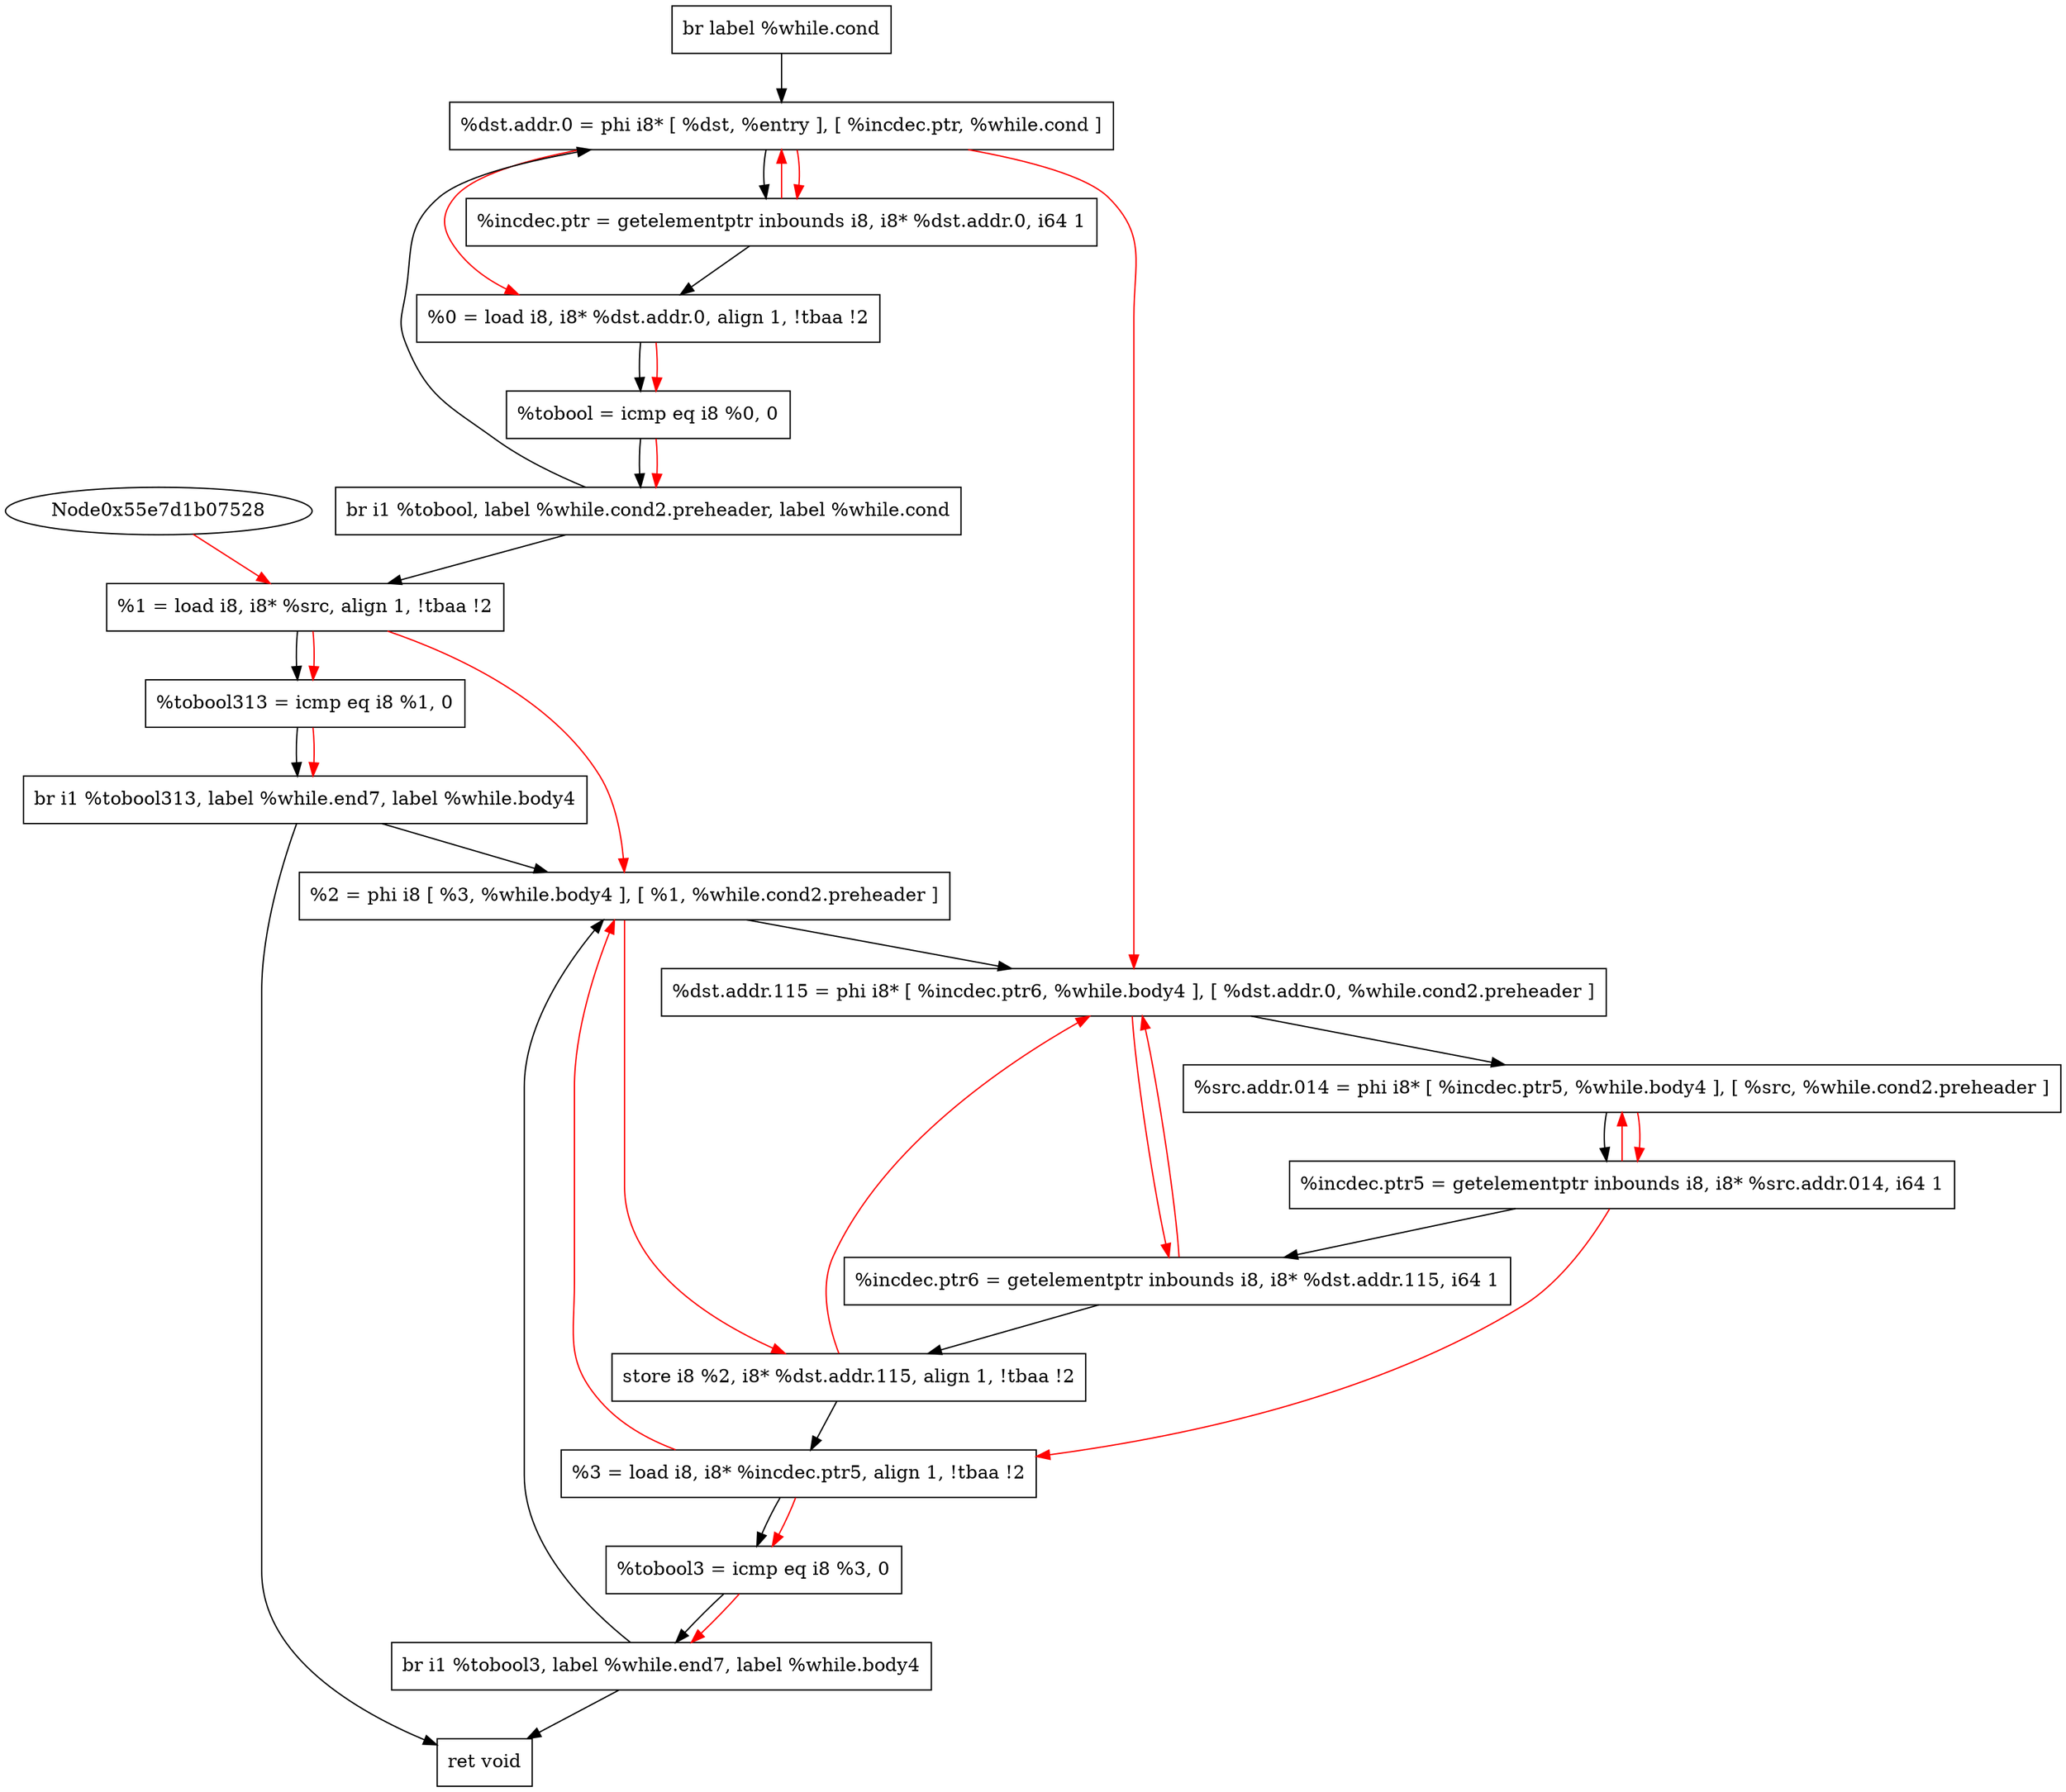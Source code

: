 digraph "CDFG for'func' function" {
	Node0x55e7d1b077c8[shape=record, label="  br label %while.cond"];
	Node0x55e7d1b07878[shape=record, label="  %dst.addr.0 = phi i8* [ %dst, %entry ], [ %incdec.ptr, %while.cond ]"];
	Node0x55e7d1b07fb0[shape=record, label="  %incdec.ptr = getelementptr inbounds i8, i8* %dst.addr.0, i64 1"];
	Node0x55e7d1b076e8[shape=record, label="  %0 = load i8, i8* %dst.addr.0, align 1, !tbaa !2"];
	Node0x55e7d1b08ee0[shape=record, label="  %tobool = icmp eq i8 %0, 0"];
	Node0x55e7d1a91db8[shape=record, label="  br i1 %tobool, label %while.cond2.preheader, label %while.cond"];
	Node0x55e7d1b09008[shape=record, label="  %1 = load i8, i8* %src, align 1, !tbaa !2"];
	Node0x55e7d1b096e0[shape=record, label="  %tobool313 = icmp eq i8 %1, 0"];
	Node0x55e7d1a9d228[shape=record, label="  br i1 %tobool313, label %while.end7, label %while.body4"];
	Node0x55e7d1b09988[shape=record, label="  %2 = phi i8 [ %3, %while.body4 ], [ %1, %while.cond2.preheader ]"];
	Node0x55e7d1b09ab8[shape=record, label="  %dst.addr.115 = phi i8* [ %incdec.ptr6, %while.body4 ], [ %dst.addr.0, %while.cond2.preheader ]"];
	Node0x55e7d1b09c48[shape=record, label="  %src.addr.014 = phi i8* [ %incdec.ptr5, %while.body4 ], [ %src, %while.cond2.preheader ]"];
	Node0x55e7d1b09eb0[shape=record, label="  %incdec.ptr5 = getelementptr inbounds i8, i8* %src.addr.014, i64 1"];
	Node0x55e7d1b09f30[shape=record, label="  %incdec.ptr6 = getelementptr inbounds i8, i8* %dst.addr.115, i64 1"];
	Node0x55e7d1b09fb0[shape=record, label="  store i8 %2, i8* %dst.addr.115, align 1, !tbaa !2"];
	Node0x55e7d1b09898[shape=record, label="  %3 = load i8, i8* %incdec.ptr5, align 1, !tbaa !2"];
	Node0x55e7d1b0a030[shape=record, label="  %tobool3 = icmp eq i8 %3, 0"];
	Node0x55e7d1a9d348[shape=record, label="  br i1 %tobool3, label %while.end7, label %while.body4"];
	Node0x55e7d1b098e0[shape=record, label="  ret void"];
	Node0x55e7d1b077c8 -> Node0x55e7d1b07878
	Node0x55e7d1b07878 -> Node0x55e7d1b07fb0
	Node0x55e7d1b07fb0 -> Node0x55e7d1b076e8
	Node0x55e7d1b076e8 -> Node0x55e7d1b08ee0
	Node0x55e7d1b08ee0 -> Node0x55e7d1a91db8
	Node0x55e7d1a91db8 -> Node0x55e7d1b09008
	Node0x55e7d1a91db8 -> Node0x55e7d1b07878
	Node0x55e7d1b09008 -> Node0x55e7d1b096e0
	Node0x55e7d1b096e0 -> Node0x55e7d1a9d228
	Node0x55e7d1a9d228 -> Node0x55e7d1b098e0
	Node0x55e7d1a9d228 -> Node0x55e7d1b09988
	Node0x55e7d1b09988 -> Node0x55e7d1b09ab8
	Node0x55e7d1b09ab8 -> Node0x55e7d1b09c48
	Node0x55e7d1b09c48 -> Node0x55e7d1b09eb0
	Node0x55e7d1b09eb0 -> Node0x55e7d1b09f30
	Node0x55e7d1b09f30 -> Node0x55e7d1b09fb0
	Node0x55e7d1b09fb0 -> Node0x55e7d1b09898
	Node0x55e7d1b09898 -> Node0x55e7d1b0a030
	Node0x55e7d1b0a030 -> Node0x55e7d1a9d348
	Node0x55e7d1a9d348 -> Node0x55e7d1b098e0
	Node0x55e7d1a9d348 -> Node0x55e7d1b09988
edge [color=red]
	Node0x55e7d1b07fb0 -> Node0x55e7d1b07878
	Node0x55e7d1b07878 -> Node0x55e7d1b07fb0
	Node0x55e7d1b07878 -> Node0x55e7d1b076e8
	Node0x55e7d1b076e8 -> Node0x55e7d1b08ee0
	Node0x55e7d1b08ee0 -> Node0x55e7d1a91db8
	Node0x55e7d1b07528 -> Node0x55e7d1b09008
	Node0x55e7d1b09008 -> Node0x55e7d1b096e0
	Node0x55e7d1b096e0 -> Node0x55e7d1a9d228
	Node0x55e7d1b09898 -> Node0x55e7d1b09988
	Node0x55e7d1b09008 -> Node0x55e7d1b09988
	Node0x55e7d1b09f30 -> Node0x55e7d1b09ab8
	Node0x55e7d1b07878 -> Node0x55e7d1b09ab8
	Node0x55e7d1b09eb0 -> Node0x55e7d1b09c48
	Node0x55e7d1b09c48 -> Node0x55e7d1b09eb0
	Node0x55e7d1b09ab8 -> Node0x55e7d1b09f30
	Node0x55e7d1b09988 -> Node0x55e7d1b09fb0
	Node0x55e7d1b09fb0 -> Node0x55e7d1b09ab8
	Node0x55e7d1b09eb0 -> Node0x55e7d1b09898
	Node0x55e7d1b09898 -> Node0x55e7d1b0a030
	Node0x55e7d1b0a030 -> Node0x55e7d1a9d348
}
